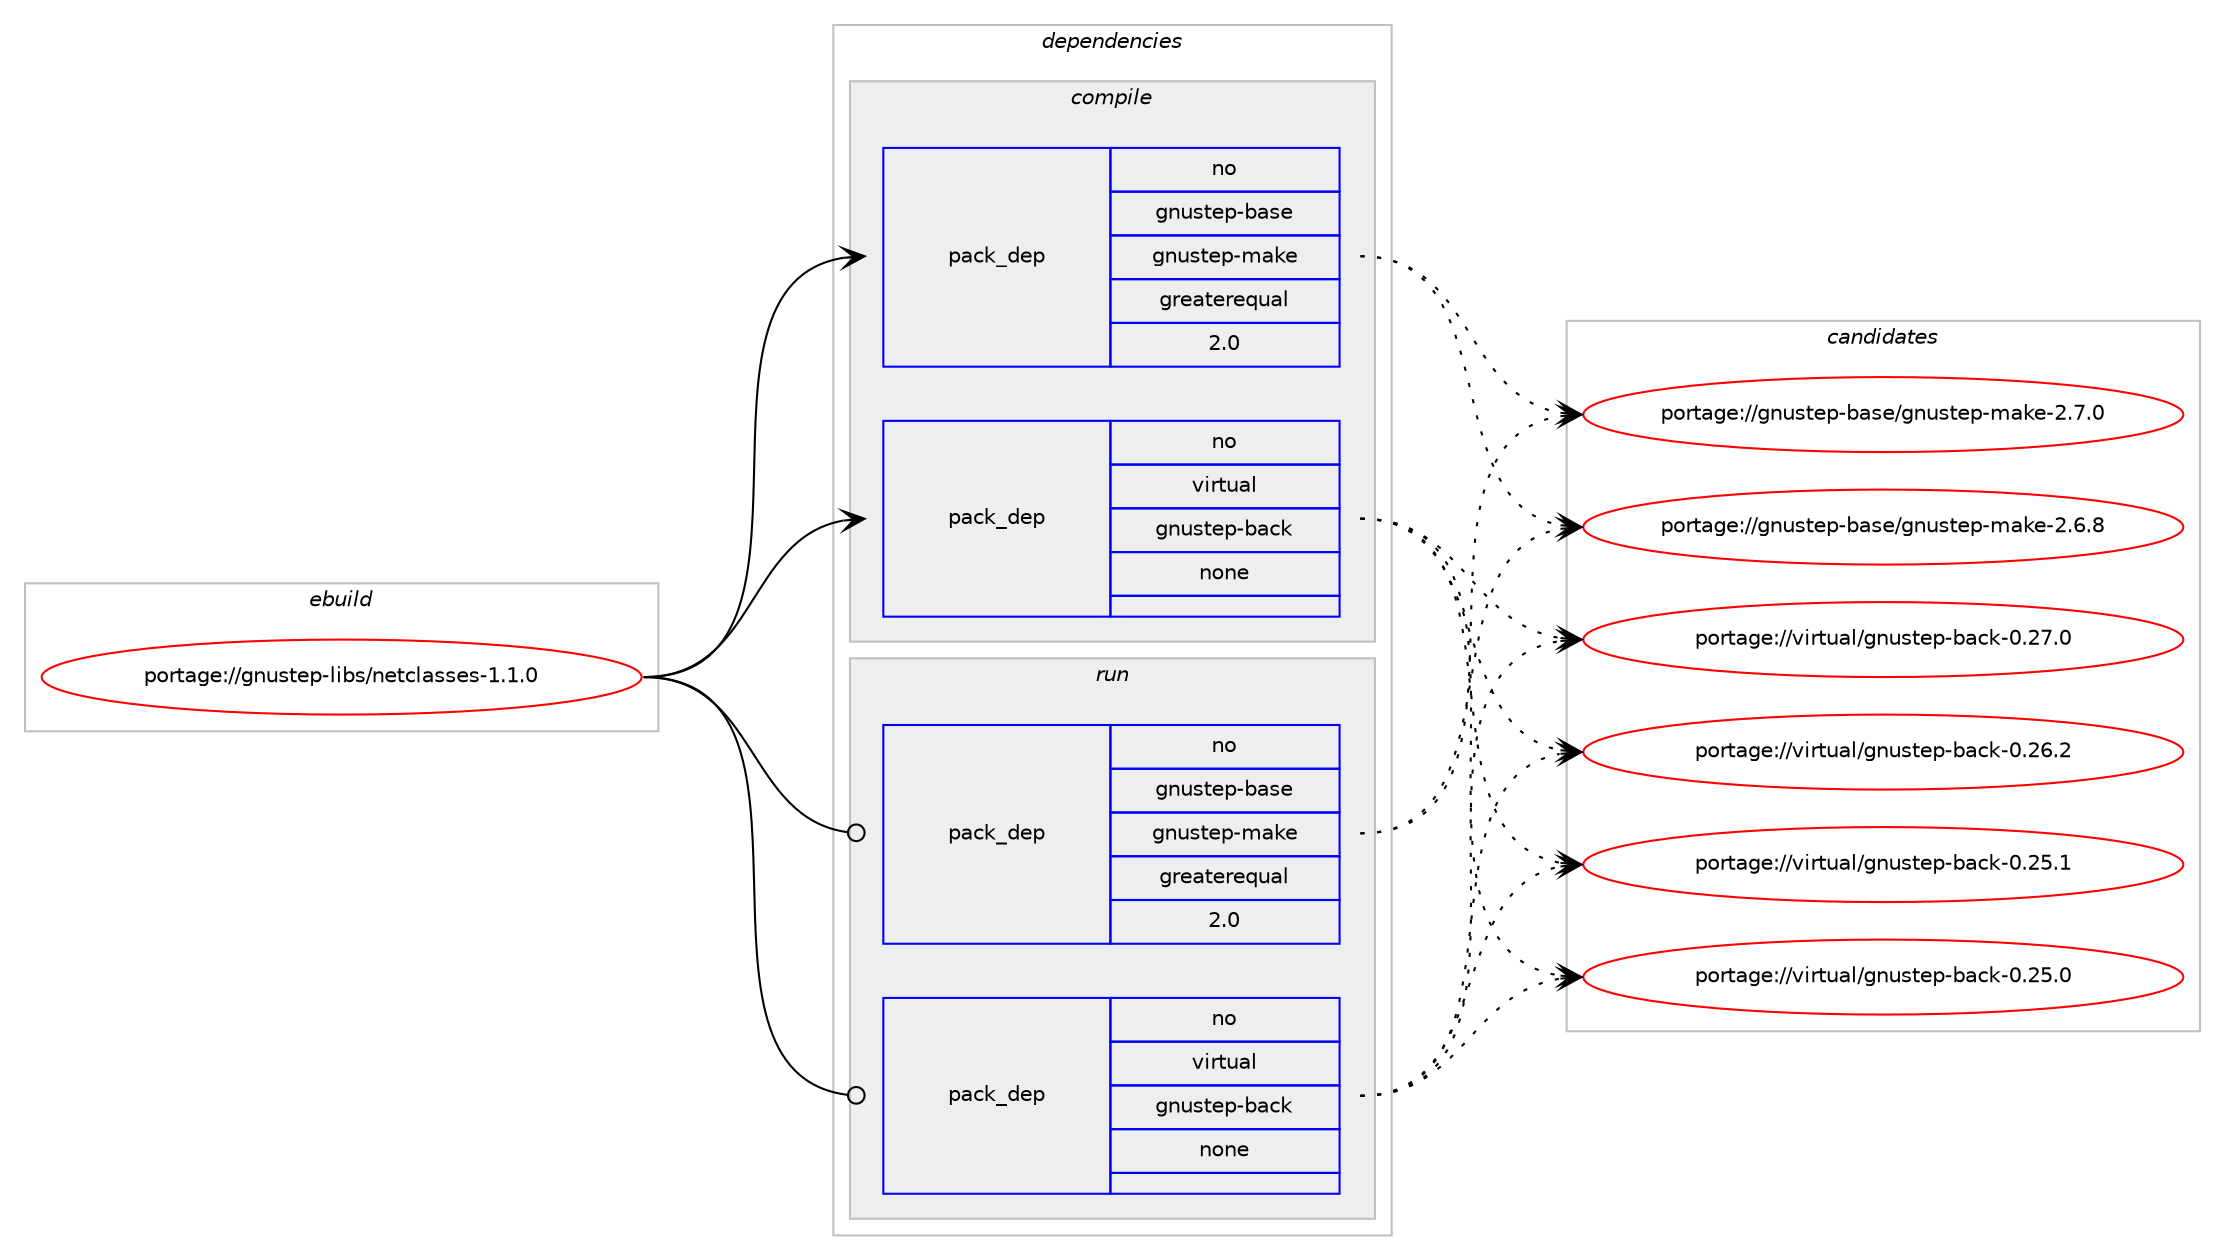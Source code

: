 digraph prolog {

# *************
# Graph options
# *************

newrank=true;
concentrate=true;
compound=true;
graph [rankdir=LR,fontname=Helvetica,fontsize=10,ranksep=1.5];#, ranksep=2.5, nodesep=0.2];
edge  [arrowhead=vee];
node  [fontname=Helvetica,fontsize=10];

# **********
# The ebuild
# **********

subgraph cluster_leftcol {
color=gray;
label=<<i>ebuild</i>>;
id [label="portage://gnustep-libs/netclasses-1.1.0", color=red, width=4, href="../gnustep-libs/netclasses-1.1.0.svg"];
}

# ****************
# The dependencies
# ****************

subgraph cluster_midcol {
color=gray;
label=<<i>dependencies</i>>;
subgraph cluster_compile {
fillcolor="#eeeeee";
style=filled;
label=<<i>compile</i>>;
subgraph pack210408 {
dependency271946 [label=<<TABLE BORDER="0" CELLBORDER="1" CELLSPACING="0" CELLPADDING="4" WIDTH="220"><TR><TD ROWSPAN="6" CELLPADDING="30">pack_dep</TD></TR><TR><TD WIDTH="110">no</TD></TR><TR><TD>gnustep-base</TD></TR><TR><TD>gnustep-make</TD></TR><TR><TD>greaterequal</TD></TR><TR><TD>2.0</TD></TR></TABLE>>, shape=none, color=blue];
}
id:e -> dependency271946:w [weight=20,style="solid",arrowhead="vee"];
subgraph pack210409 {
dependency271947 [label=<<TABLE BORDER="0" CELLBORDER="1" CELLSPACING="0" CELLPADDING="4" WIDTH="220"><TR><TD ROWSPAN="6" CELLPADDING="30">pack_dep</TD></TR><TR><TD WIDTH="110">no</TD></TR><TR><TD>virtual</TD></TR><TR><TD>gnustep-back</TD></TR><TR><TD>none</TD></TR><TR><TD></TD></TR></TABLE>>, shape=none, color=blue];
}
id:e -> dependency271947:w [weight=20,style="solid",arrowhead="vee"];
}
subgraph cluster_compileandrun {
fillcolor="#eeeeee";
style=filled;
label=<<i>compile and run</i>>;
}
subgraph cluster_run {
fillcolor="#eeeeee";
style=filled;
label=<<i>run</i>>;
subgraph pack210410 {
dependency271948 [label=<<TABLE BORDER="0" CELLBORDER="1" CELLSPACING="0" CELLPADDING="4" WIDTH="220"><TR><TD ROWSPAN="6" CELLPADDING="30">pack_dep</TD></TR><TR><TD WIDTH="110">no</TD></TR><TR><TD>gnustep-base</TD></TR><TR><TD>gnustep-make</TD></TR><TR><TD>greaterequal</TD></TR><TR><TD>2.0</TD></TR></TABLE>>, shape=none, color=blue];
}
id:e -> dependency271948:w [weight=20,style="solid",arrowhead="odot"];
subgraph pack210411 {
dependency271949 [label=<<TABLE BORDER="0" CELLBORDER="1" CELLSPACING="0" CELLPADDING="4" WIDTH="220"><TR><TD ROWSPAN="6" CELLPADDING="30">pack_dep</TD></TR><TR><TD WIDTH="110">no</TD></TR><TR><TD>virtual</TD></TR><TR><TD>gnustep-back</TD></TR><TR><TD>none</TD></TR><TR><TD></TD></TR></TABLE>>, shape=none, color=blue];
}
id:e -> dependency271949:w [weight=20,style="solid",arrowhead="odot"];
}
}

# **************
# The candidates
# **************

subgraph cluster_choices {
rank=same;
color=gray;
label=<<i>candidates</i>>;

subgraph choice210408 {
color=black;
nodesep=1;
choice103110117115116101112459897115101471031101171151161011124510997107101455046554648 [label="portage://gnustep-base/gnustep-make-2.7.0", color=red, width=4,href="../gnustep-base/gnustep-make-2.7.0.svg"];
choice103110117115116101112459897115101471031101171151161011124510997107101455046544656 [label="portage://gnustep-base/gnustep-make-2.6.8", color=red, width=4,href="../gnustep-base/gnustep-make-2.6.8.svg"];
dependency271946:e -> choice103110117115116101112459897115101471031101171151161011124510997107101455046554648:w [style=dotted,weight="100"];
dependency271946:e -> choice103110117115116101112459897115101471031101171151161011124510997107101455046544656:w [style=dotted,weight="100"];
}
subgraph choice210409 {
color=black;
nodesep=1;
choice11810511411611797108471031101171151161011124598979910745484650554648 [label="portage://virtual/gnustep-back-0.27.0", color=red, width=4,href="../virtual/gnustep-back-0.27.0.svg"];
choice11810511411611797108471031101171151161011124598979910745484650544650 [label="portage://virtual/gnustep-back-0.26.2", color=red, width=4,href="../virtual/gnustep-back-0.26.2.svg"];
choice11810511411611797108471031101171151161011124598979910745484650534649 [label="portage://virtual/gnustep-back-0.25.1", color=red, width=4,href="../virtual/gnustep-back-0.25.1.svg"];
choice11810511411611797108471031101171151161011124598979910745484650534648 [label="portage://virtual/gnustep-back-0.25.0", color=red, width=4,href="../virtual/gnustep-back-0.25.0.svg"];
dependency271947:e -> choice11810511411611797108471031101171151161011124598979910745484650554648:w [style=dotted,weight="100"];
dependency271947:e -> choice11810511411611797108471031101171151161011124598979910745484650544650:w [style=dotted,weight="100"];
dependency271947:e -> choice11810511411611797108471031101171151161011124598979910745484650534649:w [style=dotted,weight="100"];
dependency271947:e -> choice11810511411611797108471031101171151161011124598979910745484650534648:w [style=dotted,weight="100"];
}
subgraph choice210410 {
color=black;
nodesep=1;
choice103110117115116101112459897115101471031101171151161011124510997107101455046554648 [label="portage://gnustep-base/gnustep-make-2.7.0", color=red, width=4,href="../gnustep-base/gnustep-make-2.7.0.svg"];
choice103110117115116101112459897115101471031101171151161011124510997107101455046544656 [label="portage://gnustep-base/gnustep-make-2.6.8", color=red, width=4,href="../gnustep-base/gnustep-make-2.6.8.svg"];
dependency271948:e -> choice103110117115116101112459897115101471031101171151161011124510997107101455046554648:w [style=dotted,weight="100"];
dependency271948:e -> choice103110117115116101112459897115101471031101171151161011124510997107101455046544656:w [style=dotted,weight="100"];
}
subgraph choice210411 {
color=black;
nodesep=1;
choice11810511411611797108471031101171151161011124598979910745484650554648 [label="portage://virtual/gnustep-back-0.27.0", color=red, width=4,href="../virtual/gnustep-back-0.27.0.svg"];
choice11810511411611797108471031101171151161011124598979910745484650544650 [label="portage://virtual/gnustep-back-0.26.2", color=red, width=4,href="../virtual/gnustep-back-0.26.2.svg"];
choice11810511411611797108471031101171151161011124598979910745484650534649 [label="portage://virtual/gnustep-back-0.25.1", color=red, width=4,href="../virtual/gnustep-back-0.25.1.svg"];
choice11810511411611797108471031101171151161011124598979910745484650534648 [label="portage://virtual/gnustep-back-0.25.0", color=red, width=4,href="../virtual/gnustep-back-0.25.0.svg"];
dependency271949:e -> choice11810511411611797108471031101171151161011124598979910745484650554648:w [style=dotted,weight="100"];
dependency271949:e -> choice11810511411611797108471031101171151161011124598979910745484650544650:w [style=dotted,weight="100"];
dependency271949:e -> choice11810511411611797108471031101171151161011124598979910745484650534649:w [style=dotted,weight="100"];
dependency271949:e -> choice11810511411611797108471031101171151161011124598979910745484650534648:w [style=dotted,weight="100"];
}
}

}
